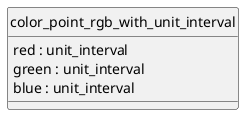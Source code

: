 @startuml uml
skinparam monochrome true
skinparam linetype ortho
hide circle

entity color_point_rgb_with_unit_interval {
  red : unit_interval
  green : unit_interval
  blue : unit_interval
}

@enduml
